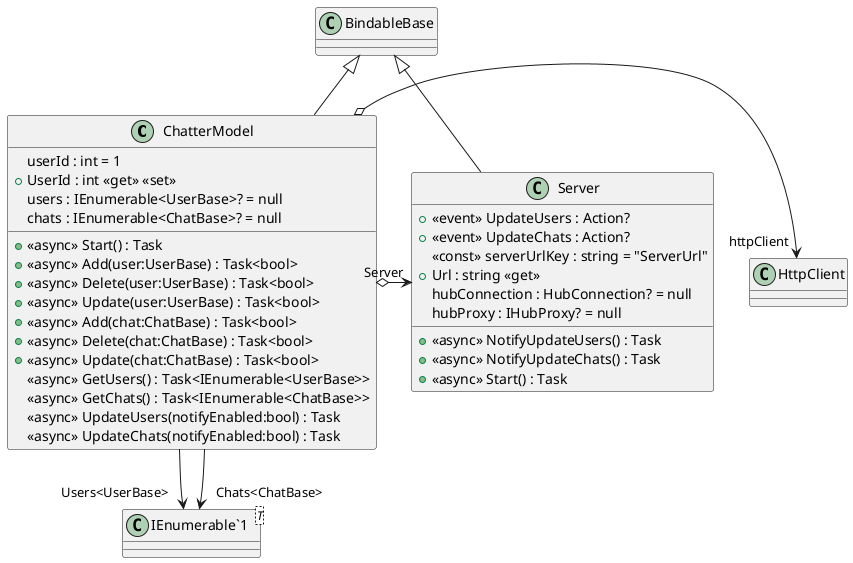 @startuml
class ChatterModel {
    userId : int = 1
    + UserId : int <<get>> <<set>>
    users : IEnumerable<UserBase>? = null
    chats : IEnumerable<ChatBase>? = null
    + <<async>> Start() : Task
    + <<async>> Add(user:UserBase) : Task<bool>
    + <<async>> Delete(user:UserBase) : Task<bool>
    + <<async>> Update(user:UserBase) : Task<bool>
    + <<async>> Add(chat:ChatBase) : Task<bool>
    + <<async>> Delete(chat:ChatBase) : Task<bool>
    + <<async>> Update(chat:ChatBase) : Task<bool>
    <<async>> GetUsers() : Task<IEnumerable<UserBase>>
    <<async>> GetChats() : Task<IEnumerable<ChatBase>>
    <<async>> UpdateUsers(notifyEnabled:bool) : Task
    <<async>> UpdateChats(notifyEnabled:bool) : Task
}
class Server {
    +  <<event>> UpdateUsers : Action? 
    +  <<event>> UpdateChats : Action? 
    <<const>> serverUrlKey : string = "ServerUrl"
    + Url : string <<get>>
    hubConnection : HubConnection? = null
    hubProxy : IHubProxy? = null
    + <<async>> NotifyUpdateUsers() : Task
    + <<async>> NotifyUpdateChats() : Task
    + <<async>> Start() : Task
}
class "IEnumerable`1"<T> {
}
BindableBase <|-- ChatterModel
ChatterModel o-> "httpClient" HttpClient
ChatterModel o-> "Server" Server
ChatterModel --> "Users<UserBase>" "IEnumerable`1"
ChatterModel --> "Chats<ChatBase>" "IEnumerable`1"
BindableBase <|-- Server
@enduml
